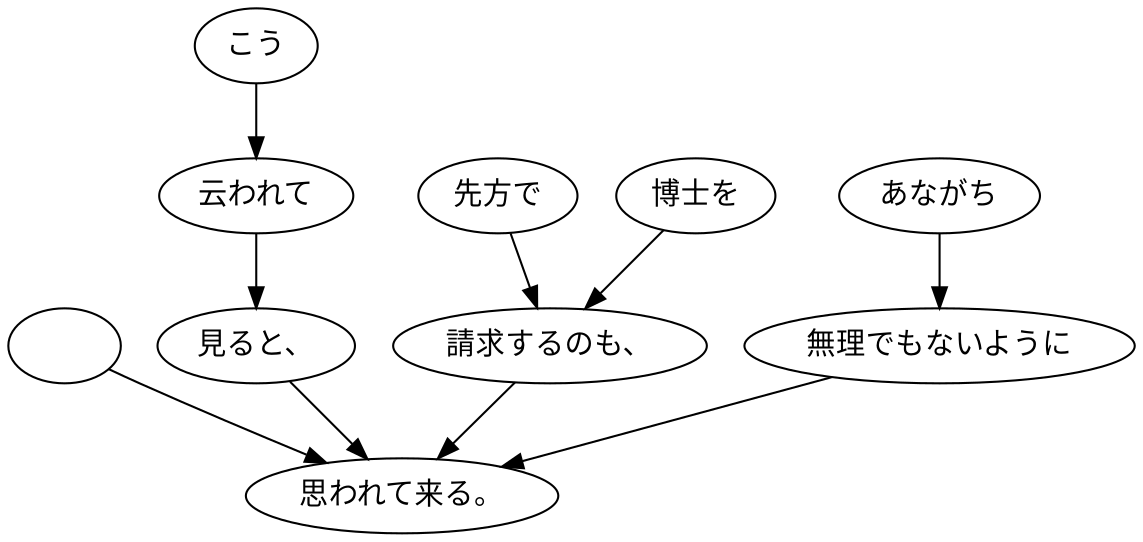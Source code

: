 digraph graph2435 {
	node0 [label="　"];
	node1 [label="こう"];
	node2 [label="云われて"];
	node3 [label="見ると、"];
	node4 [label="先方で"];
	node5 [label="博士を"];
	node6 [label="請求するのも、"];
	node7 [label="あながち"];
	node8 [label="無理でもないように"];
	node9 [label="思われて来る。"];
	node0 -> node9;
	node1 -> node2;
	node2 -> node3;
	node3 -> node9;
	node4 -> node6;
	node5 -> node6;
	node6 -> node9;
	node7 -> node8;
	node8 -> node9;
}
